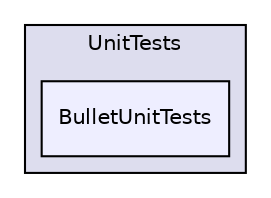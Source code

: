 digraph "bullet/bullet-2.82-r2704/UnitTests/BulletUnitTests" {
  compound=true
  node [ fontsize="10", fontname="Helvetica"];
  edge [ labelfontsize="10", labelfontname="Helvetica"];
  subgraph clusterdir_03bdaebb60193c03361e3b408dd64508 {
    graph [ bgcolor="#ddddee", pencolor="black", label="UnitTests" fontname="Helvetica", fontsize="10", URL="dir_03bdaebb60193c03361e3b408dd64508.html"]
  dir_9049d8411079389a4cb9cf79d7bf9cfe [shape=box, label="BulletUnitTests", style="filled", fillcolor="#eeeeff", pencolor="black", URL="dir_9049d8411079389a4cb9cf79d7bf9cfe.html"];
  }
}
